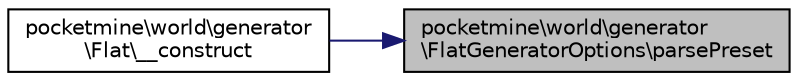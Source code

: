 digraph "pocketmine\world\generator\FlatGeneratorOptions\parsePreset"
{
 // INTERACTIVE_SVG=YES
 // LATEX_PDF_SIZE
  edge [fontname="Helvetica",fontsize="10",labelfontname="Helvetica",labelfontsize="10"];
  node [fontname="Helvetica",fontsize="10",shape=record];
  rankdir="RL";
  Node1 [label="pocketmine\\world\\generator\l\\FlatGeneratorOptions\\parsePreset",height=0.2,width=0.4,color="black", fillcolor="grey75", style="filled", fontcolor="black",tooltip=" "];
  Node1 -> Node2 [dir="back",color="midnightblue",fontsize="10",style="solid",fontname="Helvetica"];
  Node2 [label="pocketmine\\world\\generator\l\\Flat\\__construct",height=0.2,width=0.4,color="black", fillcolor="white", style="filled",URL="$d1/dd4/classpocketmine_1_1world_1_1generator_1_1_flat.html#a4d35af173835913e1ccc062803e43c72",tooltip=" "];
}
